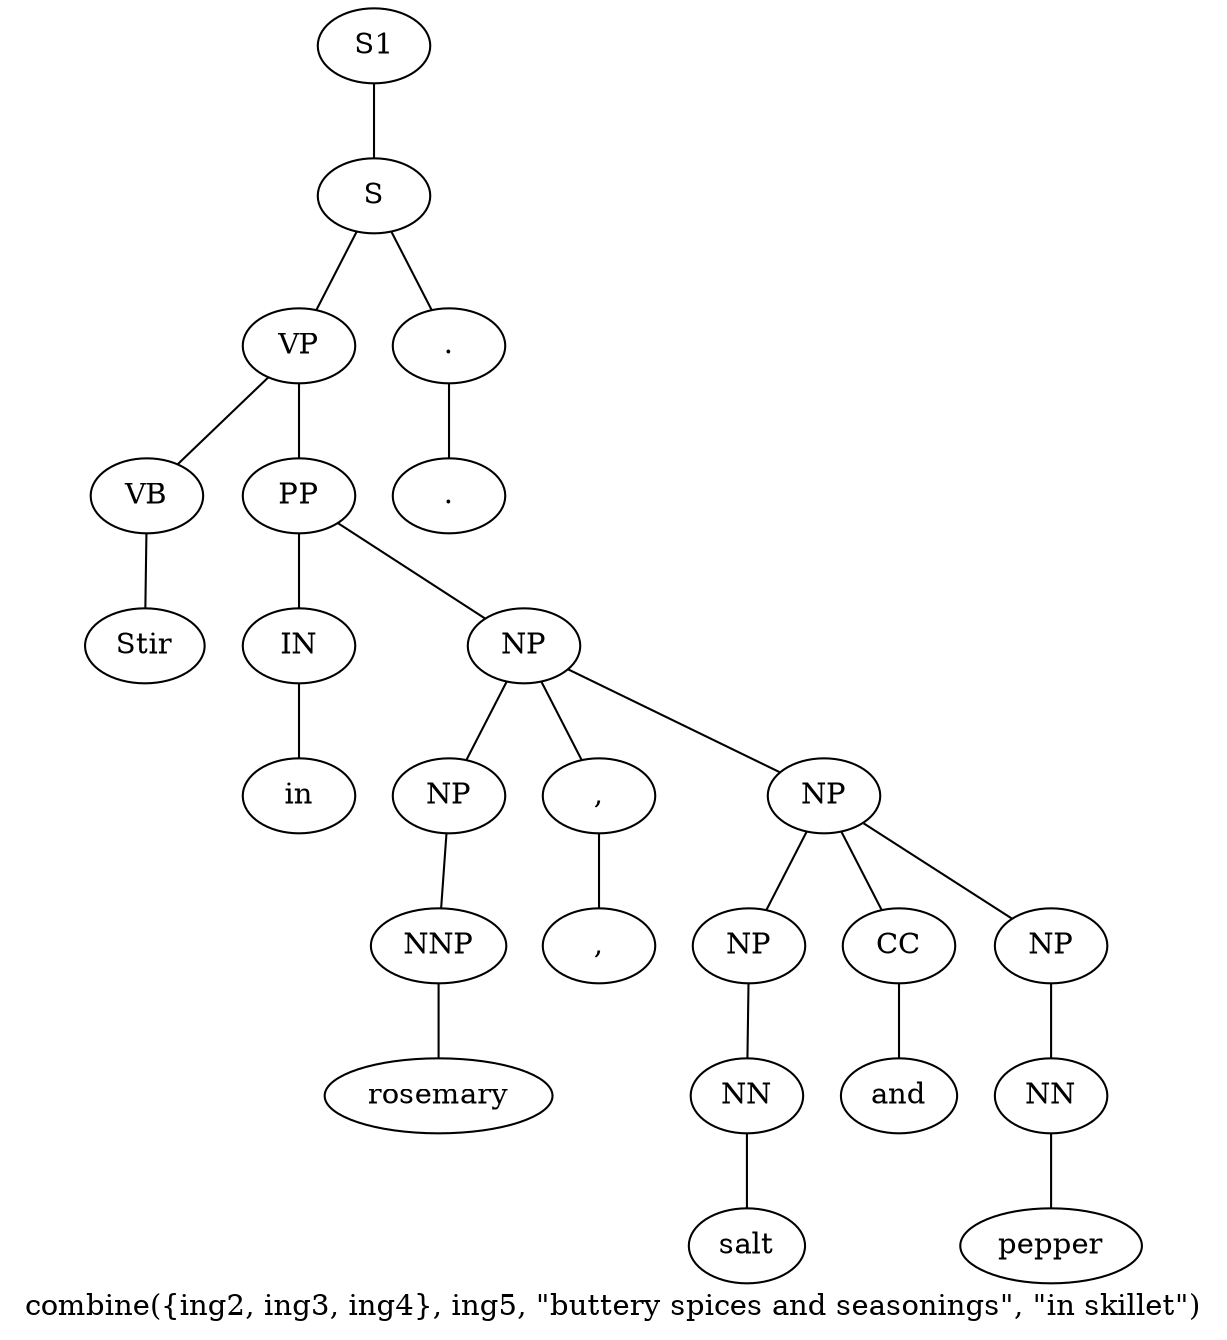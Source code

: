 graph SyntaxGraph {
	label = "combine({ing2, ing3, ing4}, ing5, \"buttery spices and seasonings\", \"in skillet\")";
	Node0 [label="S1"];
	Node1 [label="S"];
	Node2 [label="VP"];
	Node3 [label="VB"];
	Node4 [label="Stir"];
	Node5 [label="PP"];
	Node6 [label="IN"];
	Node7 [label="in"];
	Node8 [label="NP"];
	Node9 [label="NP"];
	Node10 [label="NNP"];
	Node11 [label="rosemary"];
	Node12 [label=","];
	Node13 [label=","];
	Node14 [label="NP"];
	Node15 [label="NP"];
	Node16 [label="NN"];
	Node17 [label="salt"];
	Node18 [label="CC"];
	Node19 [label="and"];
	Node20 [label="NP"];
	Node21 [label="NN"];
	Node22 [label="pepper"];
	Node23 [label="."];
	Node24 [label="."];

	Node0 -- Node1;
	Node1 -- Node2;
	Node1 -- Node23;
	Node2 -- Node3;
	Node2 -- Node5;
	Node3 -- Node4;
	Node5 -- Node6;
	Node5 -- Node8;
	Node6 -- Node7;
	Node8 -- Node9;
	Node8 -- Node12;
	Node8 -- Node14;
	Node9 -- Node10;
	Node10 -- Node11;
	Node12 -- Node13;
	Node14 -- Node15;
	Node14 -- Node18;
	Node14 -- Node20;
	Node15 -- Node16;
	Node16 -- Node17;
	Node18 -- Node19;
	Node20 -- Node21;
	Node21 -- Node22;
	Node23 -- Node24;
}